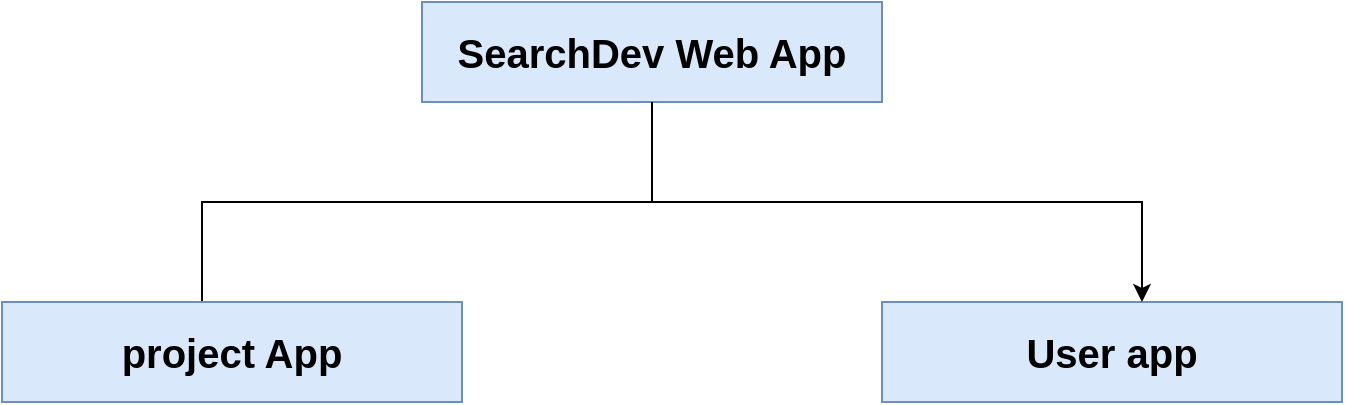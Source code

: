 <mxfile version="20.2.0" type="github"><diagram id="dAIOxEO-8DKLfruTNQ-A" name="Page-1"><mxGraphModel dx="1117" dy="623" grid="1" gridSize="10" guides="1" tooltips="1" connect="1" arrows="1" fold="1" page="1" pageScale="1" pageWidth="850" pageHeight="1100" math="0" shadow="0"><root><mxCell id="0"/><mxCell id="1" parent="0"/><mxCell id="pZGOSFYraOhgI-njWGx5-1" value="&lt;b&gt;&lt;font style=&quot;font-size: 20px;&quot;&gt;SearchDev Web App&lt;/font&gt;&lt;/b&gt;" style="text;html=1;strokeColor=#6c8ebf;fillColor=#dae8fc;align=center;verticalAlign=middle;whiteSpace=wrap;rounded=0;glass=0;shadow=0;" parent="1" vertex="1"><mxGeometry x="270" y="20" width="230" height="50" as="geometry"/></mxCell><mxCell id="pZGOSFYraOhgI-njWGx5-3" value="" style="endArrow=classic;html=1;rounded=0;fontSize=20;exitX=0.5;exitY=1;exitDx=0;exitDy=0;" parent="1" source="pZGOSFYraOhgI-njWGx5-1" edge="1"><mxGeometry width="50" height="50" relative="1" as="geometry"><mxPoint x="390" y="230" as="sourcePoint"/><mxPoint x="160" y="180" as="targetPoint"/><Array as="points"><mxPoint x="385" y="120"/><mxPoint x="160" y="120"/></Array></mxGeometry></mxCell><mxCell id="pZGOSFYraOhgI-njWGx5-4" value="&lt;b&gt;&lt;font style=&quot;font-size: 20px;&quot;&gt;project App&lt;/font&gt;&lt;/b&gt;" style="text;html=1;strokeColor=#6c8ebf;fillColor=#dae8fc;align=center;verticalAlign=middle;whiteSpace=wrap;rounded=0;glass=0;shadow=0;" parent="1" vertex="1"><mxGeometry x="60" y="170" width="230" height="50" as="geometry"/></mxCell><mxCell id="pZGOSFYraOhgI-njWGx5-5" value="&lt;b&gt;&lt;font style=&quot;font-size: 20px;&quot;&gt;User app&lt;/font&gt;&lt;/b&gt;" style="text;html=1;strokeColor=#6c8ebf;fillColor=#dae8fc;align=center;verticalAlign=middle;whiteSpace=wrap;rounded=0;glass=0;shadow=0;" parent="1" vertex="1"><mxGeometry x="500" y="170" width="230" height="50" as="geometry"/></mxCell><mxCell id="pZGOSFYraOhgI-njWGx5-6" value="" style="endArrow=classic;html=1;rounded=0;fontSize=20;" parent="1" edge="1"><mxGeometry width="50" height="50" relative="1" as="geometry"><mxPoint x="380" y="120" as="sourcePoint"/><mxPoint x="630" y="170" as="targetPoint"/><Array as="points"><mxPoint x="630" y="120"/></Array></mxGeometry></mxCell></root></mxGraphModel></diagram></mxfile>